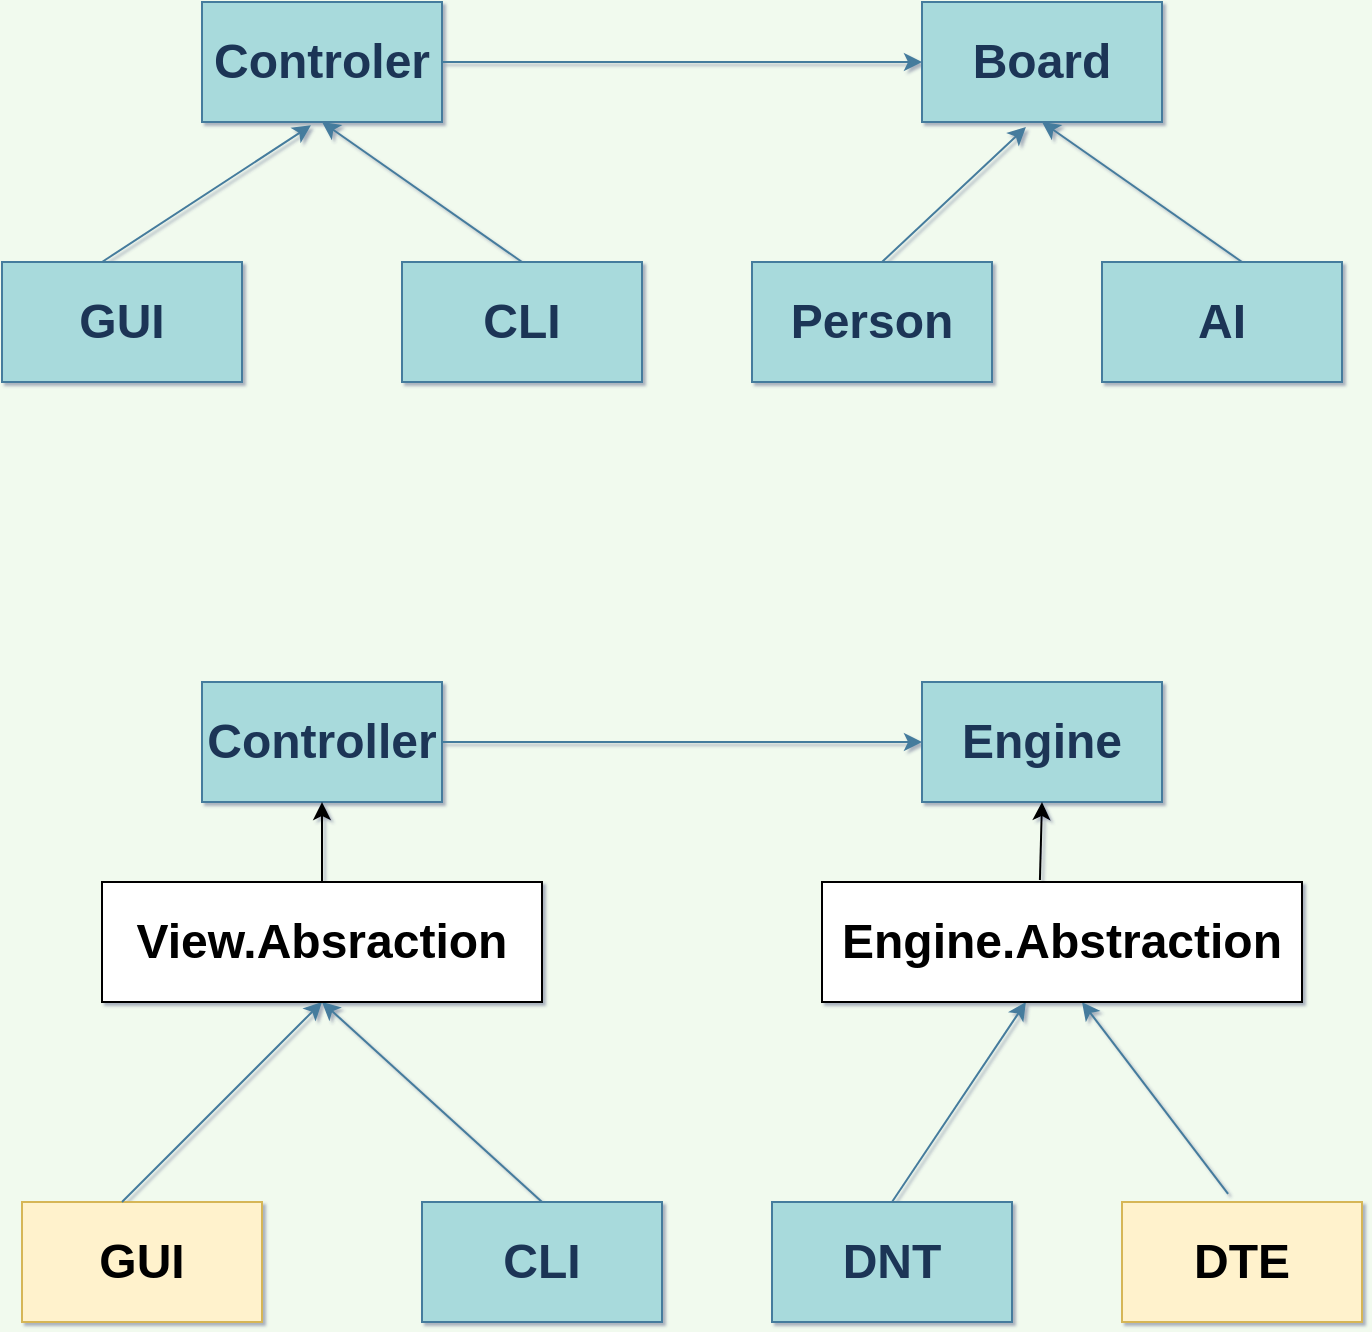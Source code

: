 <mxfile version="15.0.2" type="github">
  <diagram id="z-d8yrUDo53EPfW47OUz" name="Page-1">
    <mxGraphModel dx="1408" dy="780" grid="1" gridSize="10" guides="1" tooltips="1" connect="1" arrows="1" fold="1" page="1" pageScale="1" pageWidth="850" pageHeight="1100" background="#F1FAEE" math="0" shadow="1">
      <root>
        <mxCell id="0" />
        <mxCell id="1" parent="0" />
        <mxCell id="vqWG_zPsHUunpBF55EWM-1" value="&lt;h1&gt;&lt;font style=&quot;font-size: 24px&quot;&gt;GUI&lt;/font&gt;&lt;/h1&gt;" style="whiteSpace=wrap;html=1;fillColor=#A8DADC;strokeColor=#457B9D;fontColor=#1D3557;" parent="1" vertex="1">
          <mxGeometry x="90" y="150" width="120" height="60" as="geometry" />
        </mxCell>
        <mxCell id="vqWG_zPsHUunpBF55EWM-2" value="&lt;h1&gt;CLI&lt;/h1&gt;" style="whiteSpace=wrap;html=1;fillColor=#A8DADC;strokeColor=#457B9D;fontColor=#1D3557;rounded=0;sketch=0;" parent="1" vertex="1">
          <mxGeometry x="290" y="150" width="120" height="60" as="geometry" />
        </mxCell>
        <mxCell id="vqWG_zPsHUunpBF55EWM-4" value="&lt;font style=&quot;font-size: 24px&quot;&gt;&lt;b&gt;Controler&lt;/b&gt;&lt;/font&gt;" style="rounded=0;whiteSpace=wrap;html=1;sketch=0;fontColor=#1D3557;strokeColor=#457B9D;fillColor=#A8DADC;" parent="1" vertex="1">
          <mxGeometry x="190" y="20" width="120" height="60" as="geometry" />
        </mxCell>
        <mxCell id="vqWG_zPsHUunpBF55EWM-5" value="&lt;font style=&quot;font-size: 24px&quot;&gt;&lt;b&gt;Board&lt;/b&gt;&lt;/font&gt;" style="rounded=0;whiteSpace=wrap;html=1;sketch=0;fontColor=#1D3557;strokeColor=#457B9D;fillColor=#A8DADC;" parent="1" vertex="1">
          <mxGeometry x="550" y="20" width="120" height="60" as="geometry" />
        </mxCell>
        <mxCell id="vqWG_zPsHUunpBF55EWM-6" value="&lt;font style=&quot;font-size: 24px&quot;&gt;&lt;b&gt;Person&lt;/b&gt;&lt;/font&gt;" style="rounded=0;whiteSpace=wrap;html=1;sketch=0;fontColor=#1D3557;strokeColor=#457B9D;fillColor=#A8DADC;" parent="1" vertex="1">
          <mxGeometry x="465" y="150" width="120" height="60" as="geometry" />
        </mxCell>
        <mxCell id="vqWG_zPsHUunpBF55EWM-7" value="&lt;font style=&quot;font-size: 24px&quot;&gt;&lt;b&gt;AI&lt;/b&gt;&lt;/font&gt;" style="rounded=0;whiteSpace=wrap;html=1;sketch=0;fontColor=#1D3557;strokeColor=#457B9D;fillColor=#A8DADC;" parent="1" vertex="1">
          <mxGeometry x="640" y="150" width="120" height="60" as="geometry" />
        </mxCell>
        <mxCell id="vqWG_zPsHUunpBF55EWM-10" value="" style="endArrow=classic;html=1;fontColor=#1D3557;strokeColor=#457B9D;fillColor=#A8DADC;entryX=0.433;entryY=1.042;entryDx=0;entryDy=0;entryPerimeter=0;" parent="1" target="vqWG_zPsHUunpBF55EWM-5" edge="1">
          <mxGeometry width="50" height="50" relative="1" as="geometry">
            <mxPoint x="530" y="150" as="sourcePoint" />
            <mxPoint x="580" y="100" as="targetPoint" />
          </mxGeometry>
        </mxCell>
        <mxCell id="vqWG_zPsHUunpBF55EWM-11" value="" style="endArrow=classic;html=1;fontColor=#1D3557;strokeColor=#457B9D;fillColor=#A8DADC;exitX=0.5;exitY=0;exitDx=0;exitDy=0;entryX=0.5;entryY=1;entryDx=0;entryDy=0;" parent="1" source="vqWG_zPsHUunpBF55EWM-2" target="vqWG_zPsHUunpBF55EWM-4" edge="1">
          <mxGeometry width="50" height="50" relative="1" as="geometry">
            <mxPoint x="415" y="75" as="sourcePoint" />
            <mxPoint x="465" y="25" as="targetPoint" />
          </mxGeometry>
        </mxCell>
        <mxCell id="vqWG_zPsHUunpBF55EWM-12" value="" style="endArrow=classic;html=1;fontColor=#1D3557;strokeColor=#457B9D;fillColor=#A8DADC;entryX=0.454;entryY=1.028;entryDx=0;entryDy=0;entryPerimeter=0;" parent="1" target="vqWG_zPsHUunpBF55EWM-4" edge="1">
          <mxGeometry width="50" height="50" relative="1" as="geometry">
            <mxPoint x="140" y="150" as="sourcePoint" />
            <mxPoint x="190" y="100" as="targetPoint" />
          </mxGeometry>
        </mxCell>
        <mxCell id="vqWG_zPsHUunpBF55EWM-13" value="" style="endArrow=classic;html=1;fontColor=#1D3557;strokeColor=#457B9D;fillColor=#A8DADC;entryX=0.5;entryY=1;entryDx=0;entryDy=0;" parent="1" target="vqWG_zPsHUunpBF55EWM-5" edge="1">
          <mxGeometry width="50" height="50" relative="1" as="geometry">
            <mxPoint x="710" y="150" as="sourcePoint" />
            <mxPoint x="770" y="60" as="targetPoint" />
          </mxGeometry>
        </mxCell>
        <mxCell id="vqWG_zPsHUunpBF55EWM-15" value="" style="endArrow=classic;html=1;fontColor=#1D3557;strokeColor=#457B9D;fillColor=#A8DADC;exitX=1;exitY=0.5;exitDx=0;exitDy=0;" parent="1" source="vqWG_zPsHUunpBF55EWM-4" edge="1">
          <mxGeometry width="50" height="50" relative="1" as="geometry">
            <mxPoint x="380" y="40" as="sourcePoint" />
            <mxPoint x="550" y="50" as="targetPoint" />
          </mxGeometry>
        </mxCell>
        <mxCell id="vqWG_zPsHUunpBF55EWM-21" value="&lt;h1&gt;&lt;font style=&quot;font-size: 24px&quot;&gt;GUI&lt;/font&gt;&lt;/h1&gt;" style="whiteSpace=wrap;html=1;fillColor=#fff2cc;strokeColor=#d6b656;" parent="1" vertex="1">
          <mxGeometry x="100" y="620" width="120" height="60" as="geometry" />
        </mxCell>
        <mxCell id="vqWG_zPsHUunpBF55EWM-22" value="&lt;h1&gt;CLI&lt;/h1&gt;" style="whiteSpace=wrap;html=1;fillColor=#A8DADC;strokeColor=#457B9D;fontColor=#1D3557;rounded=0;sketch=0;" parent="1" vertex="1">
          <mxGeometry x="300" y="620" width="120" height="60" as="geometry" />
        </mxCell>
        <mxCell id="vqWG_zPsHUunpBF55EWM-23" value="&lt;font style=&quot;font-size: 24px&quot;&gt;&lt;b&gt;Controller&lt;/b&gt;&lt;/font&gt;" style="rounded=0;whiteSpace=wrap;html=1;sketch=0;fontColor=#1D3557;strokeColor=#457B9D;fillColor=#A8DADC;" parent="1" vertex="1">
          <mxGeometry x="190" y="360" width="120" height="60" as="geometry" />
        </mxCell>
        <mxCell id="vqWG_zPsHUunpBF55EWM-24" value="&lt;font style=&quot;font-size: 24px&quot;&gt;&lt;b&gt;Engine&lt;/b&gt;&lt;/font&gt;" style="rounded=0;whiteSpace=wrap;html=1;sketch=0;fontColor=#1D3557;strokeColor=#457B9D;fillColor=#A8DADC;" parent="1" vertex="1">
          <mxGeometry x="550" y="360" width="120" height="60" as="geometry" />
        </mxCell>
        <mxCell id="vqWG_zPsHUunpBF55EWM-25" value="&lt;font style=&quot;font-size: 24px&quot;&gt;&lt;b&gt;DNT&lt;/b&gt;&lt;/font&gt;" style="rounded=0;whiteSpace=wrap;html=1;sketch=0;fontColor=#1D3557;strokeColor=#457B9D;fillColor=#A8DADC;" parent="1" vertex="1">
          <mxGeometry x="475" y="620" width="120" height="60" as="geometry" />
        </mxCell>
        <mxCell id="vqWG_zPsHUunpBF55EWM-26" value="&lt;font style=&quot;font-size: 24px&quot;&gt;&lt;b&gt;DTE&lt;/b&gt;&lt;/font&gt;" style="rounded=0;whiteSpace=wrap;html=1;sketch=0;strokeColor=#d6b656;fillColor=#fff2cc;" parent="1" vertex="1">
          <mxGeometry x="650" y="620" width="120" height="60" as="geometry" />
        </mxCell>
        <mxCell id="vqWG_zPsHUunpBF55EWM-27" value="" style="endArrow=classic;html=1;fontColor=#1D3557;strokeColor=#457B9D;fillColor=#A8DADC;entryX=0.433;entryY=1.042;entryDx=0;entryDy=0;entryPerimeter=0;exitX=0.5;exitY=0;exitDx=0;exitDy=0;" parent="1" edge="1" source="vqWG_zPsHUunpBF55EWM-25">
          <mxGeometry width="50" height="50" relative="1" as="geometry">
            <mxPoint x="540" y="610" as="sourcePoint" />
            <mxPoint x="601.96" y="520" as="targetPoint" />
          </mxGeometry>
        </mxCell>
        <mxCell id="vqWG_zPsHUunpBF55EWM-28" value="" style="endArrow=classic;html=1;fontColor=#1D3557;strokeColor=#457B9D;fillColor=#A8DADC;exitX=0.5;exitY=0;exitDx=0;exitDy=0;entryX=0.5;entryY=1;entryDx=0;entryDy=0;" parent="1" source="vqWG_zPsHUunpBF55EWM-22" target="54vMz3NWlXjqRZ5UOSiC-1" edge="1">
          <mxGeometry width="50" height="50" relative="1" as="geometry">
            <mxPoint x="425" y="545" as="sourcePoint" />
            <mxPoint x="260" y="550" as="targetPoint" />
          </mxGeometry>
        </mxCell>
        <mxCell id="vqWG_zPsHUunpBF55EWM-29" value="" style="endArrow=classic;html=1;fontColor=#1D3557;strokeColor=#457B9D;fillColor=#A8DADC;entryX=0.5;entryY=1;entryDx=0;entryDy=0;" parent="1" target="54vMz3NWlXjqRZ5UOSiC-1" edge="1">
          <mxGeometry width="50" height="50" relative="1" as="geometry">
            <mxPoint x="150" y="620" as="sourcePoint" />
            <mxPoint x="254.48" y="551.68" as="targetPoint" />
          </mxGeometry>
        </mxCell>
        <mxCell id="vqWG_zPsHUunpBF55EWM-30" value="" style="endArrow=classic;html=1;fontColor=#1D3557;strokeColor=#457B9D;fillColor=#A8DADC;entryX=0.5;entryY=1;entryDx=0;entryDy=0;exitX=0.442;exitY=-0.067;exitDx=0;exitDy=0;exitPerimeter=0;" parent="1" edge="1" source="vqWG_zPsHUunpBF55EWM-26">
          <mxGeometry width="50" height="50" relative="1" as="geometry">
            <mxPoint x="730" y="590" as="sourcePoint" />
            <mxPoint x="630" y="520" as="targetPoint" />
          </mxGeometry>
        </mxCell>
        <mxCell id="vqWG_zPsHUunpBF55EWM-31" value="" style="endArrow=classic;html=1;fontColor=#1D3557;strokeColor=#457B9D;fillColor=#A8DADC;exitX=1;exitY=0.5;exitDx=0;exitDy=0;" parent="1" source="vqWG_zPsHUunpBF55EWM-23" edge="1">
          <mxGeometry width="50" height="50" relative="1" as="geometry">
            <mxPoint x="380" y="380" as="sourcePoint" />
            <mxPoint x="550" y="390" as="targetPoint" />
          </mxGeometry>
        </mxCell>
        <mxCell id="54vMz3NWlXjqRZ5UOSiC-1" value="&lt;b&gt;&lt;font style=&quot;font-size: 24px&quot;&gt;View.Absraction&lt;/font&gt;&lt;/b&gt;" style="rounded=0;whiteSpace=wrap;html=1;" vertex="1" parent="1">
          <mxGeometry x="140" y="460" width="220" height="60" as="geometry" />
        </mxCell>
        <mxCell id="54vMz3NWlXjqRZ5UOSiC-2" value="&lt;b&gt;&lt;font style=&quot;font-size: 24px&quot;&gt;Engine.Abstraction&lt;/font&gt;&lt;/b&gt;" style="rounded=0;whiteSpace=wrap;html=1;" vertex="1" parent="1">
          <mxGeometry x="500" y="460" width="240" height="60" as="geometry" />
        </mxCell>
        <mxCell id="54vMz3NWlXjqRZ5UOSiC-4" value="" style="endArrow=classic;html=1;exitX=0.5;exitY=0;exitDx=0;exitDy=0;entryX=0.5;entryY=1;entryDx=0;entryDy=0;" edge="1" parent="1" source="54vMz3NWlXjqRZ5UOSiC-1" target="vqWG_zPsHUunpBF55EWM-23">
          <mxGeometry width="50" height="50" relative="1" as="geometry">
            <mxPoint x="400" y="420" as="sourcePoint" />
            <mxPoint x="450" y="370" as="targetPoint" />
          </mxGeometry>
        </mxCell>
        <mxCell id="54vMz3NWlXjqRZ5UOSiC-5" value="" style="endArrow=classic;html=1;entryX=0.5;entryY=1;entryDx=0;entryDy=0;exitX=0.454;exitY=-0.017;exitDx=0;exitDy=0;exitPerimeter=0;" edge="1" parent="1" source="54vMz3NWlXjqRZ5UOSiC-2" target="vqWG_zPsHUunpBF55EWM-24">
          <mxGeometry width="50" height="50" relative="1" as="geometry">
            <mxPoint x="40" y="510" as="sourcePoint" />
            <mxPoint x="90" y="460" as="targetPoint" />
          </mxGeometry>
        </mxCell>
      </root>
    </mxGraphModel>
  </diagram>
</mxfile>
